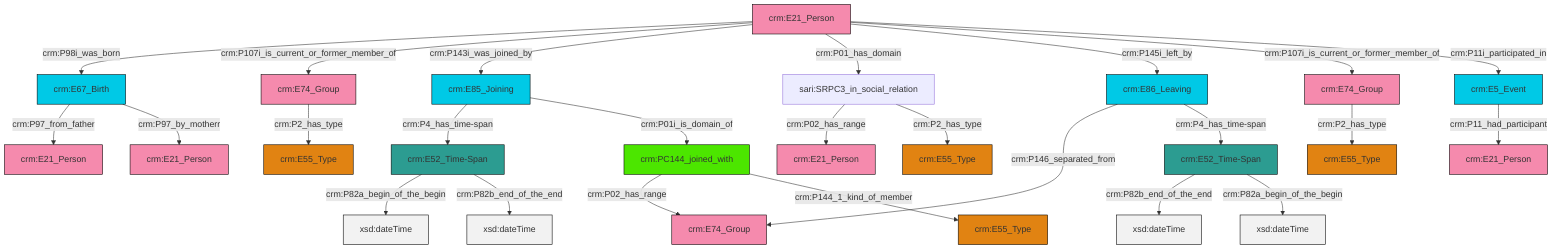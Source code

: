graph TD
classDef Literal fill:#f2f2f2,stroke:#000000;
classDef CRM_Entity fill:#FFFFFF,stroke:#000000;
classDef Temporal_Entity fill:#00C9E6, stroke:#000000;
classDef Type fill:#E18312, stroke:#000000;
classDef Time-Span fill:#2C9C91, stroke:#000000;
classDef Appellation fill:#FFEB7F, stroke:#000000;
classDef Place fill:#008836, stroke:#000000;
classDef Persistent_Item fill:#B266B2, stroke:#000000;
classDef Conceptual_Object fill:#FFD700, stroke:#000000;
classDef Physical_Thing fill:#D2B48C, stroke:#000000;
classDef Actor fill:#f58aad, stroke:#000000;
classDef PC_Classes fill:#4ce600, stroke:#000000;
classDef Multi fill:#cccccc,stroke:#000000;

2["crm:E5_Event"]:::Temporal_Entity -->|crm:P11_had_participant| 3["crm:E21_Person"]:::Actor
5["crm:E86_Leaving"]:::Temporal_Entity -->|crm:P146_separated_from| 6["crm:E74_Group"]:::Actor
7["crm:E74_Group"]:::Actor -->|crm:P2_has_type| 8["crm:E55_Type"]:::Type
9["crm:E52_Time-Span"]:::Time-Span -->|crm:P82a_begin_of_the_begin| 10[xsd:dateTime]:::Literal
13["crm:E21_Person"]:::Actor -->|crm:P98i_was_born| 14["crm:E67_Birth"]:::Temporal_Entity
13["crm:E21_Person"]:::Actor -->|crm:P107i_is_current_or_former_member_of| 19["crm:E74_Group"]:::Actor
14["crm:E67_Birth"]:::Temporal_Entity -->|crm:P97_from_father| 21["crm:E21_Person"]:::Actor
9["crm:E52_Time-Span"]:::Time-Span -->|crm:P82b_end_of_the_end| 22[xsd:dateTime]:::Literal
29["crm:PC144_joined_with"]:::PC_Classes -->|crm:P02_has_range| 6["crm:E74_Group"]:::Actor
17["sari:SRPC3_in_social_relation"]:::Default -->|crm:P02_has_range| 30["crm:E21_Person"]:::Actor
13["crm:E21_Person"]:::Actor -->|crm:P143i_was_joined_by| 0["crm:E85_Joining"]:::Temporal_Entity
5["crm:E86_Leaving"]:::Temporal_Entity -->|crm:P4_has_time-span| 23["crm:E52_Time-Span"]:::Time-Span
0["crm:E85_Joining"]:::Temporal_Entity -->|crm:P4_has_time-span| 9["crm:E52_Time-Span"]:::Time-Span
29["crm:PC144_joined_with"]:::PC_Classes -->|crm:P144_1_kind_of_member| 26["crm:E55_Type"]:::Type
13["crm:E21_Person"]:::Actor -->|crm:P01_has_domain| 17["sari:SRPC3_in_social_relation"]:::Default
0["crm:E85_Joining"]:::Temporal_Entity -->|crm:P01i_is_domain_of| 29["crm:PC144_joined_with"]:::PC_Classes
13["crm:E21_Person"]:::Actor -->|crm:P145i_left_by| 5["crm:E86_Leaving"]:::Temporal_Entity
23["crm:E52_Time-Span"]:::Time-Span -->|crm:P82b_end_of_the_end| 35[xsd:dateTime]:::Literal
17["sari:SRPC3_in_social_relation"]:::Default -->|crm:P2_has_type| 32["crm:E55_Type"]:::Type
13["crm:E21_Person"]:::Actor -->|crm:P107i_is_current_or_former_member_of| 7["crm:E74_Group"]:::Actor
19["crm:E74_Group"]:::Actor -->|crm:P2_has_type| 11["crm:E55_Type"]:::Type
14["crm:E67_Birth"]:::Temporal_Entity -->|crm:P97_by_motherr| 37["crm:E21_Person"]:::Actor
23["crm:E52_Time-Span"]:::Time-Span -->|crm:P82a_begin_of_the_begin| 43[xsd:dateTime]:::Literal
13["crm:E21_Person"]:::Actor -->|crm:P11i_participated_in| 2["crm:E5_Event"]:::Temporal_Entity